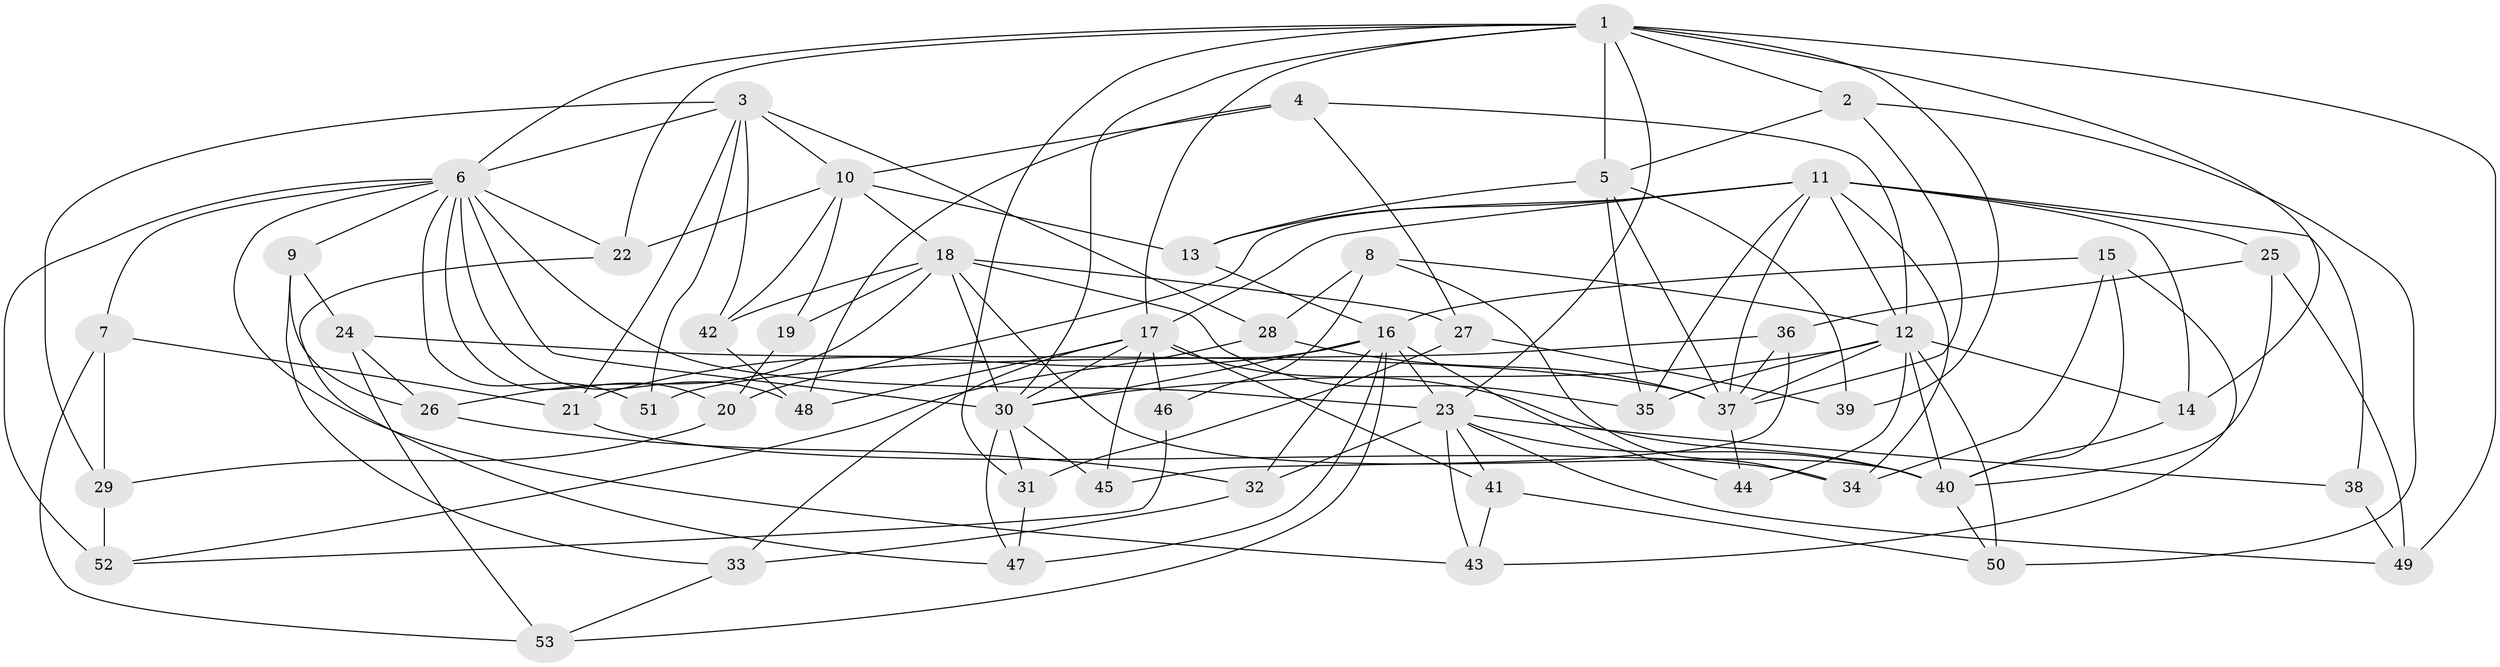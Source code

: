 // original degree distribution, {4: 1.0}
// Generated by graph-tools (version 1.1) at 2025/37/03/09/25 02:37:47]
// undirected, 53 vertices, 136 edges
graph export_dot {
graph [start="1"]
  node [color=gray90,style=filled];
  1;
  2;
  3;
  4;
  5;
  6;
  7;
  8;
  9;
  10;
  11;
  12;
  13;
  14;
  15;
  16;
  17;
  18;
  19;
  20;
  21;
  22;
  23;
  24;
  25;
  26;
  27;
  28;
  29;
  30;
  31;
  32;
  33;
  34;
  35;
  36;
  37;
  38;
  39;
  40;
  41;
  42;
  43;
  44;
  45;
  46;
  47;
  48;
  49;
  50;
  51;
  52;
  53;
  1 -- 2 [weight=1.0];
  1 -- 5 [weight=2.0];
  1 -- 6 [weight=1.0];
  1 -- 14 [weight=1.0];
  1 -- 17 [weight=1.0];
  1 -- 22 [weight=1.0];
  1 -- 23 [weight=1.0];
  1 -- 30 [weight=1.0];
  1 -- 31 [weight=1.0];
  1 -- 39 [weight=1.0];
  1 -- 49 [weight=1.0];
  2 -- 5 [weight=1.0];
  2 -- 37 [weight=1.0];
  2 -- 50 [weight=1.0];
  3 -- 6 [weight=1.0];
  3 -- 10 [weight=2.0];
  3 -- 21 [weight=1.0];
  3 -- 28 [weight=1.0];
  3 -- 29 [weight=1.0];
  3 -- 42 [weight=2.0];
  3 -- 51 [weight=2.0];
  4 -- 10 [weight=1.0];
  4 -- 12 [weight=1.0];
  4 -- 27 [weight=1.0];
  4 -- 48 [weight=1.0];
  5 -- 13 [weight=1.0];
  5 -- 35 [weight=2.0];
  5 -- 37 [weight=2.0];
  5 -- 39 [weight=2.0];
  6 -- 7 [weight=1.0];
  6 -- 9 [weight=1.0];
  6 -- 20 [weight=1.0];
  6 -- 22 [weight=1.0];
  6 -- 23 [weight=1.0];
  6 -- 30 [weight=1.0];
  6 -- 43 [weight=1.0];
  6 -- 48 [weight=1.0];
  6 -- 51 [weight=1.0];
  6 -- 52 [weight=1.0];
  7 -- 21 [weight=1.0];
  7 -- 29 [weight=1.0];
  7 -- 53 [weight=1.0];
  8 -- 12 [weight=1.0];
  8 -- 28 [weight=1.0];
  8 -- 34 [weight=1.0];
  8 -- 46 [weight=1.0];
  9 -- 24 [weight=1.0];
  9 -- 26 [weight=1.0];
  9 -- 33 [weight=1.0];
  10 -- 13 [weight=1.0];
  10 -- 18 [weight=3.0];
  10 -- 19 [weight=2.0];
  10 -- 22 [weight=1.0];
  10 -- 42 [weight=2.0];
  11 -- 12 [weight=1.0];
  11 -- 13 [weight=1.0];
  11 -- 14 [weight=1.0];
  11 -- 17 [weight=1.0];
  11 -- 20 [weight=1.0];
  11 -- 25 [weight=1.0];
  11 -- 34 [weight=1.0];
  11 -- 35 [weight=2.0];
  11 -- 37 [weight=1.0];
  11 -- 38 [weight=2.0];
  12 -- 14 [weight=1.0];
  12 -- 30 [weight=1.0];
  12 -- 35 [weight=1.0];
  12 -- 37 [weight=2.0];
  12 -- 40 [weight=1.0];
  12 -- 44 [weight=2.0];
  12 -- 50 [weight=1.0];
  13 -- 16 [weight=1.0];
  14 -- 40 [weight=1.0];
  15 -- 16 [weight=1.0];
  15 -- 34 [weight=1.0];
  15 -- 40 [weight=1.0];
  15 -- 43 [weight=1.0];
  16 -- 21 [weight=1.0];
  16 -- 23 [weight=2.0];
  16 -- 30 [weight=1.0];
  16 -- 32 [weight=1.0];
  16 -- 44 [weight=1.0];
  16 -- 47 [weight=1.0];
  16 -- 53 [weight=1.0];
  17 -- 30 [weight=1.0];
  17 -- 33 [weight=1.0];
  17 -- 40 [weight=1.0];
  17 -- 41 [weight=1.0];
  17 -- 45 [weight=1.0];
  17 -- 46 [weight=2.0];
  17 -- 48 [weight=1.0];
  18 -- 19 [weight=1.0];
  18 -- 26 [weight=1.0];
  18 -- 27 [weight=1.0];
  18 -- 30 [weight=1.0];
  18 -- 35 [weight=1.0];
  18 -- 40 [weight=1.0];
  18 -- 42 [weight=1.0];
  19 -- 20 [weight=1.0];
  20 -- 29 [weight=1.0];
  21 -- 34 [weight=1.0];
  22 -- 47 [weight=1.0];
  23 -- 32 [weight=1.0];
  23 -- 38 [weight=1.0];
  23 -- 40 [weight=1.0];
  23 -- 41 [weight=1.0];
  23 -- 43 [weight=1.0];
  23 -- 49 [weight=1.0];
  24 -- 26 [weight=1.0];
  24 -- 37 [weight=1.0];
  24 -- 53 [weight=1.0];
  25 -- 36 [weight=1.0];
  25 -- 40 [weight=1.0];
  25 -- 49 [weight=1.0];
  26 -- 32 [weight=1.0];
  27 -- 31 [weight=1.0];
  27 -- 39 [weight=1.0];
  28 -- 37 [weight=1.0];
  28 -- 52 [weight=1.0];
  29 -- 52 [weight=1.0];
  30 -- 31 [weight=1.0];
  30 -- 45 [weight=2.0];
  30 -- 47 [weight=1.0];
  31 -- 47 [weight=1.0];
  32 -- 33 [weight=1.0];
  33 -- 53 [weight=1.0];
  36 -- 37 [weight=1.0];
  36 -- 45 [weight=1.0];
  36 -- 51 [weight=1.0];
  37 -- 44 [weight=1.0];
  38 -- 49 [weight=1.0];
  40 -- 50 [weight=1.0];
  41 -- 43 [weight=1.0];
  41 -- 50 [weight=1.0];
  42 -- 48 [weight=1.0];
  46 -- 52 [weight=1.0];
}
